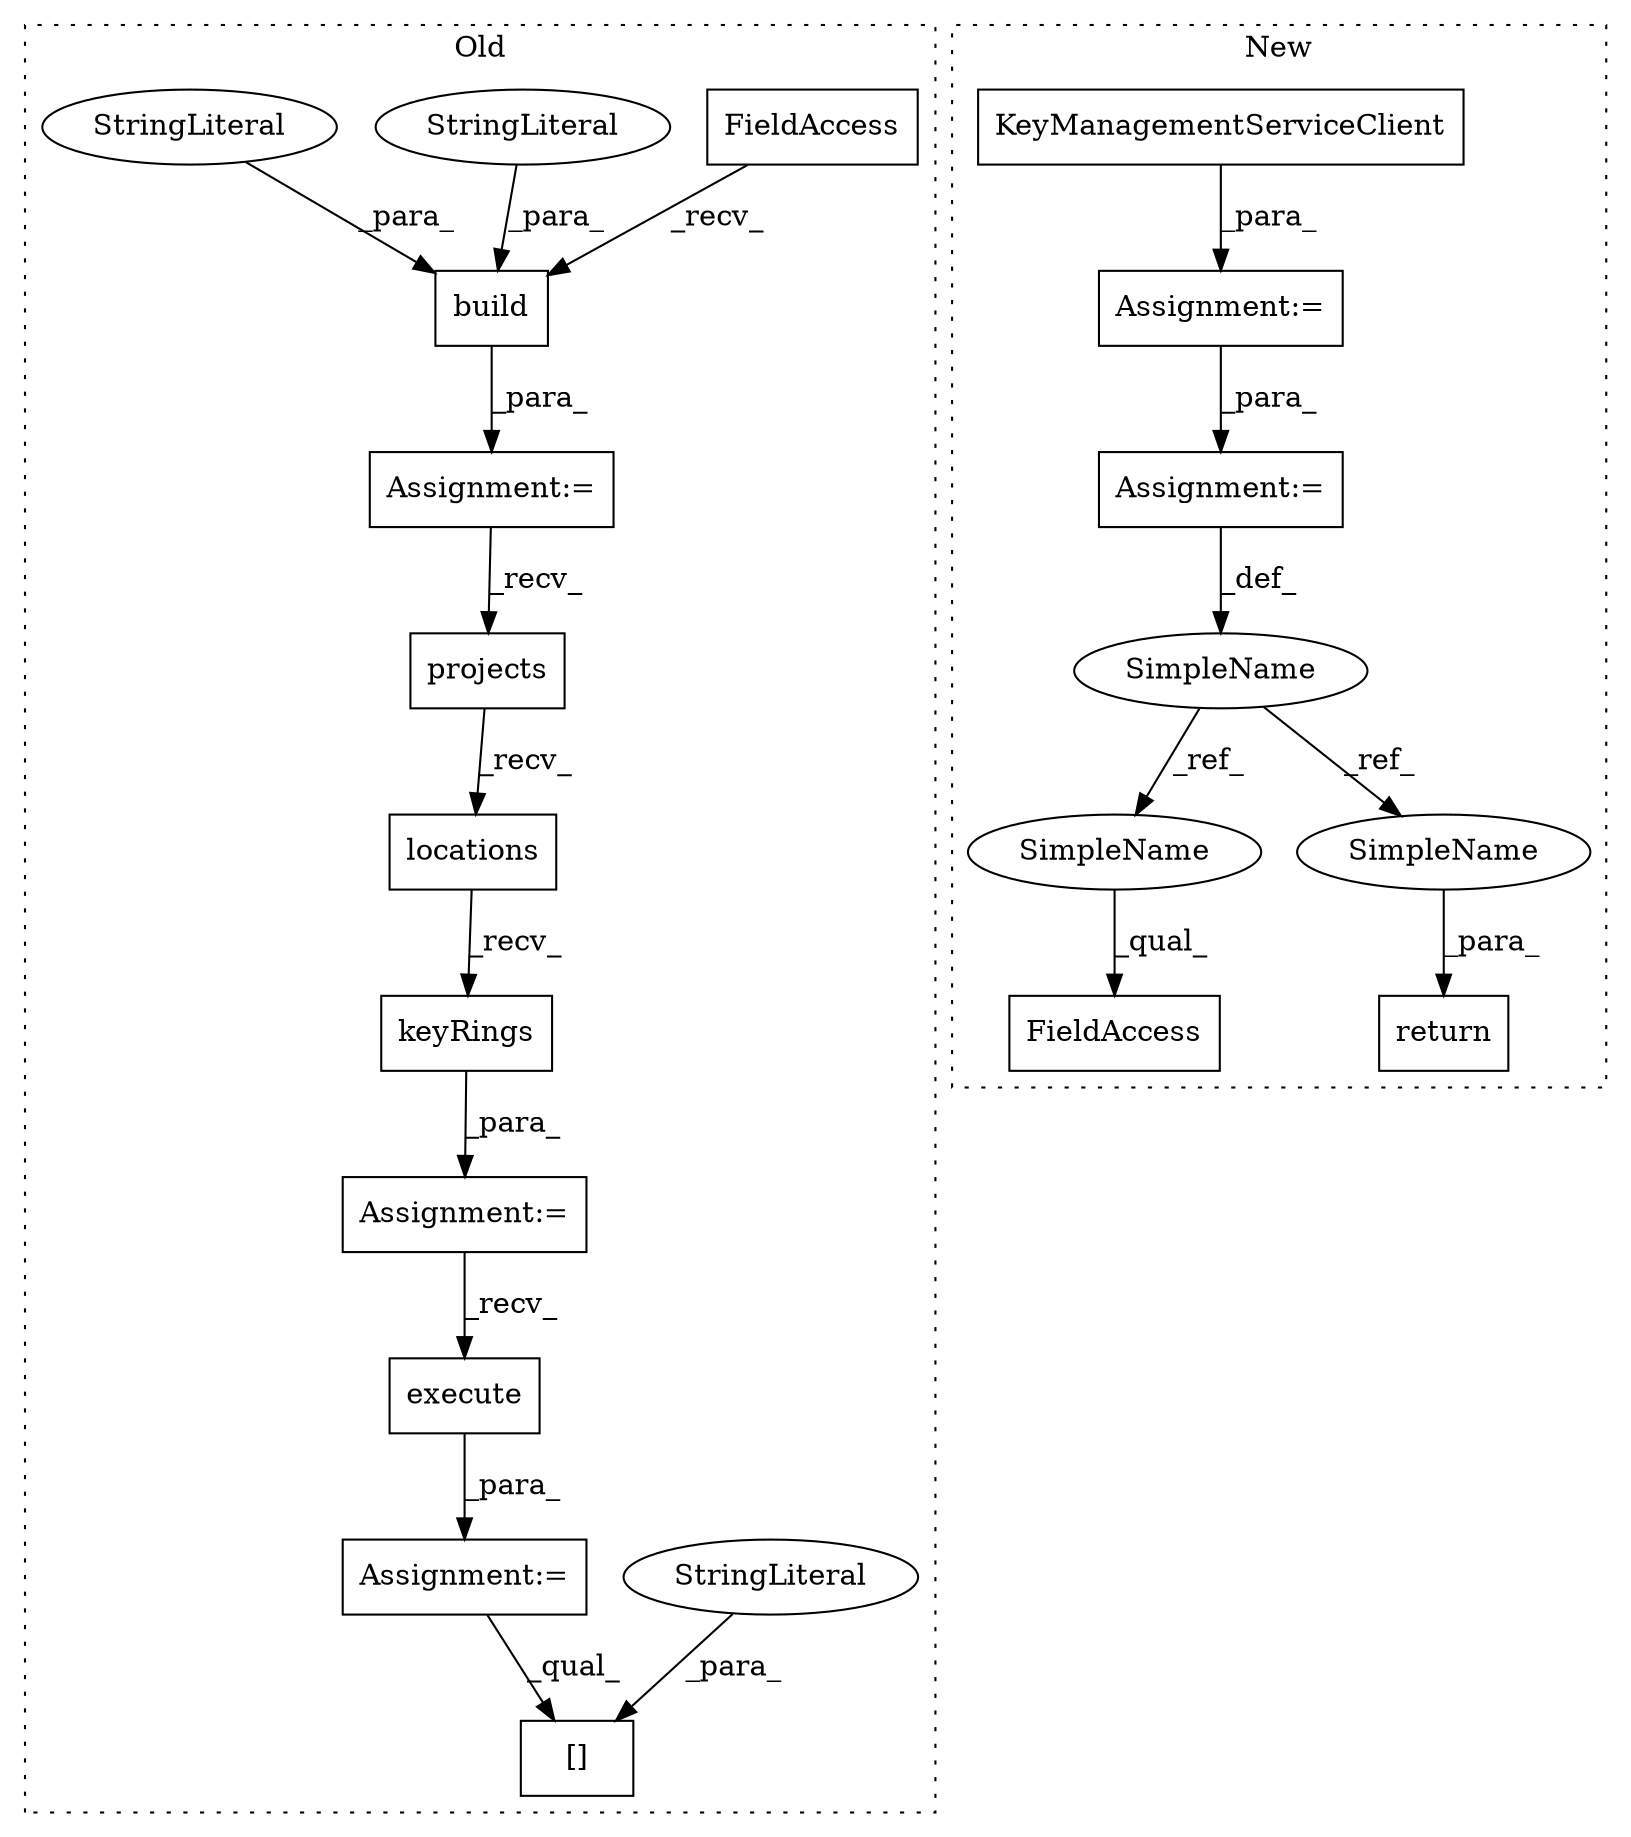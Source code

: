digraph G {
subgraph cluster0 {
1 [label="build" a="32" s="852,873" l="6,1" shape="box"];
3 [label="FieldAccess" a="22" s="826" l="25" shape="box"];
4 [label="StringLiteral" a="45" s="869" l="4" shape="ellipse"];
5 [label="projects" a="32" s="993" l="10" shape="box"];
6 [label="[]" a="2" s="1179,1194" l="9,1" shape="box"];
7 [label="execute" a="32" s="1127" l="9" shape="box"];
8 [label="StringLiteral" a="45" s="1188" l="6" shape="ellipse"];
9 [label="StringLiteral" a="45" s="858" l="10" shape="ellipse"];
12 [label="locations" a="32" s="1004" l="11" shape="box"];
15 [label="Assignment:=" a="7" s="1118" l="1" shape="box"];
16 [label="Assignment:=" a="7" s="825" l="1" shape="box"];
17 [label="keyRings" a="32" s="1016" l="10" shape="box"];
19 [label="Assignment:=" a="7" s="981" l="1" shape="box"];
label = "Old";
style="dotted";
}
subgraph cluster1 {
2 [label="return" a="41" s="1238" l="7" shape="box"];
10 [label="SimpleName" a="42" s="1108" l="8" shape="ellipse"];
11 [label="FieldAccess" a="22" s="1217" l="13" shape="box"];
13 [label="Assignment:=" a="7" s="1116" l="1" shape="box"];
14 [label="Assignment:=" a="7" s="893" l="1" shape="box"];
18 [label="KeyManagementServiceClient" a="32" s="901" l="28" shape="box"];
20 [label="SimpleName" a="42" s="1217" l="8" shape="ellipse"];
21 [label="SimpleName" a="42" s="1245" l="8" shape="ellipse"];
label = "New";
style="dotted";
}
1 -> 16 [label="_para_"];
3 -> 1 [label="_recv_"];
4 -> 1 [label="_para_"];
5 -> 12 [label="_recv_"];
7 -> 15 [label="_para_"];
8 -> 6 [label="_para_"];
9 -> 1 [label="_para_"];
10 -> 20 [label="_ref_"];
10 -> 21 [label="_ref_"];
12 -> 17 [label="_recv_"];
13 -> 10 [label="_def_"];
14 -> 13 [label="_para_"];
15 -> 6 [label="_qual_"];
16 -> 5 [label="_recv_"];
17 -> 19 [label="_para_"];
18 -> 14 [label="_para_"];
19 -> 7 [label="_recv_"];
20 -> 11 [label="_qual_"];
21 -> 2 [label="_para_"];
}